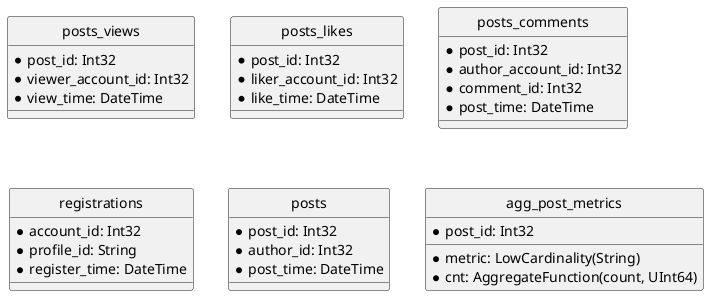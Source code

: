 @startuml

hide circle
skinparam linetype ortho

entity posts_views {
    * post_id: Int32
    * viewer_account_id: Int32
    * view_time: DateTime
}

entity posts_likes {
    * post_id: Int32
    * liker_account_id: Int32
    * like_time: DateTime
}

entity posts_comments {
    * post_id: Int32
    * author_account_id: Int32
    * comment_id: Int32
    * post_time: DateTime
}

entity registrations {
    * account_id: Int32
    * profile_id: String
    * register_time: DateTime
}

entity posts {
    * post_id: Int32
    * author_id: Int32
    * post_time: DateTime
}

entity agg_post_metrics {
    * post_id: Int32
    * metric: LowCardinality(String)
    * cnt: AggregateFunction(count, UInt64)
}

@enduml
